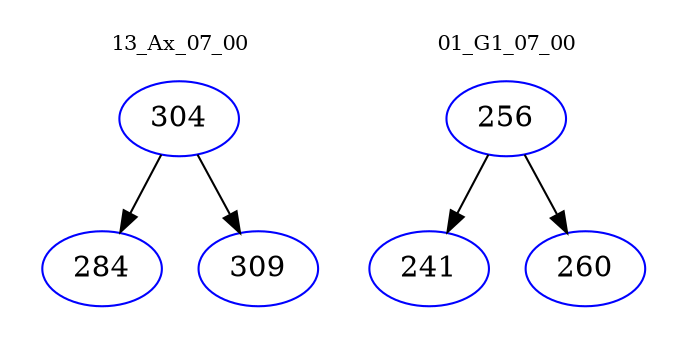 digraph{
subgraph cluster_0 {
color = white
label = "13_Ax_07_00";
fontsize=10;
T0_304 [label="304", color="blue"]
T0_304 -> T0_284 [color="black"]
T0_284 [label="284", color="blue"]
T0_304 -> T0_309 [color="black"]
T0_309 [label="309", color="blue"]
}
subgraph cluster_1 {
color = white
label = "01_G1_07_00";
fontsize=10;
T1_256 [label="256", color="blue"]
T1_256 -> T1_241 [color="black"]
T1_241 [label="241", color="blue"]
T1_256 -> T1_260 [color="black"]
T1_260 [label="260", color="blue"]
}
}

